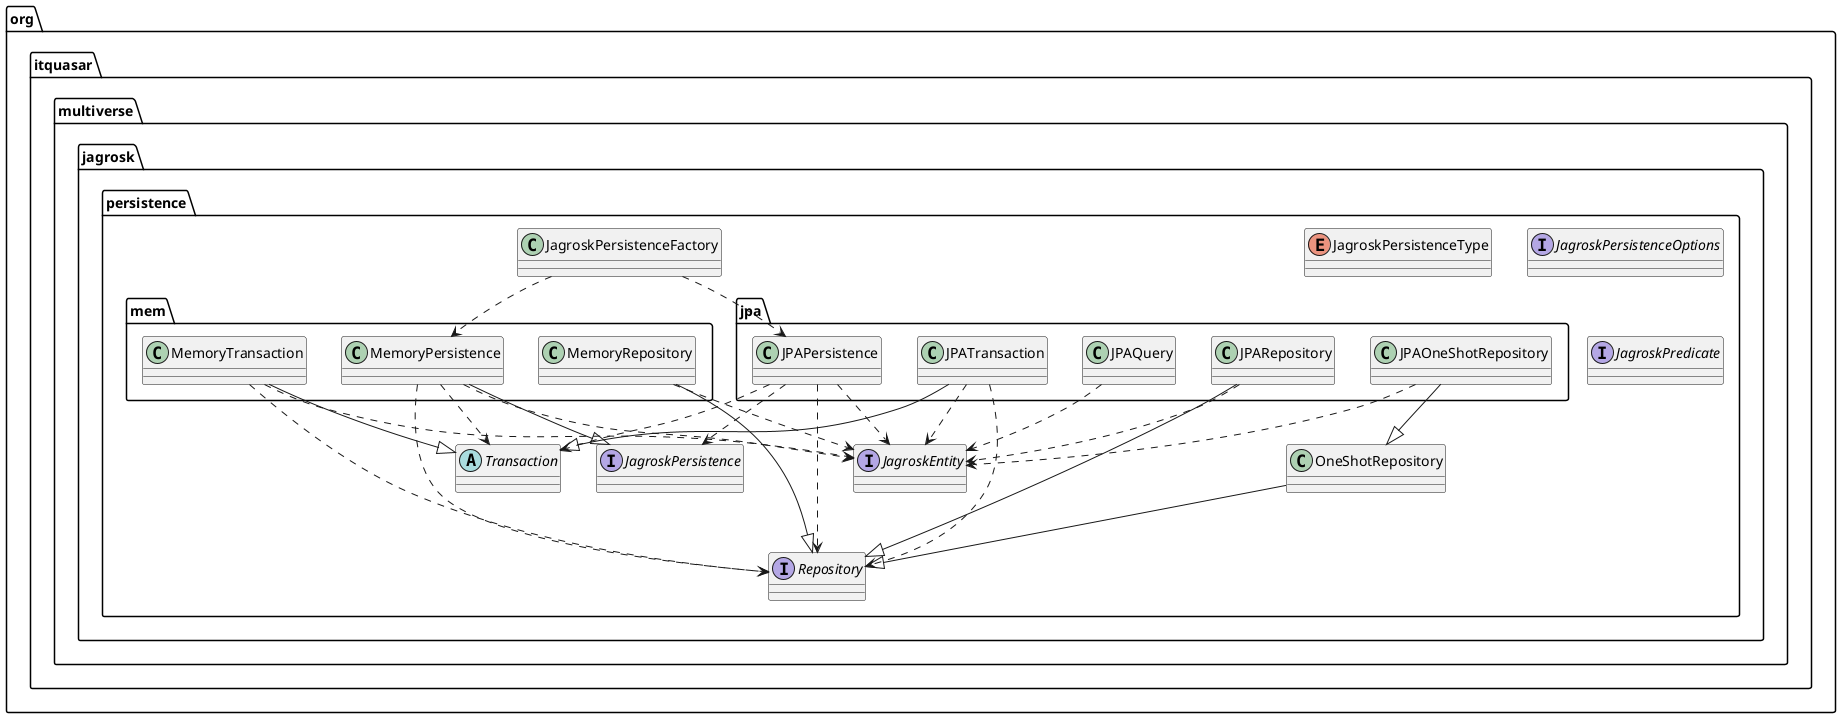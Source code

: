 @startuml
abstract class org.itquasar.multiverse.jagrosk.persistence.Transaction
class org.itquasar.multiverse.jagrosk.persistence.JagroskPersistenceFactory
class org.itquasar.multiverse.jagrosk.persistence.OneShotRepository
class org.itquasar.multiverse.jagrosk.persistence.jpa.JPAOneShotRepository
class org.itquasar.multiverse.jagrosk.persistence.jpa.JPAPersistence
class org.itquasar.multiverse.jagrosk.persistence.jpa.JPAQuery
class org.itquasar.multiverse.jagrosk.persistence.jpa.JPARepository
class org.itquasar.multiverse.jagrosk.persistence.jpa.JPATransaction
class org.itquasar.multiverse.jagrosk.persistence.mem.MemoryPersistence
class org.itquasar.multiverse.jagrosk.persistence.mem.MemoryRepository
class org.itquasar.multiverse.jagrosk.persistence.mem.MemoryTransaction
enum org.itquasar.multiverse.jagrosk.persistence.JagroskPersistenceType
interface org.itquasar.multiverse.jagrosk.persistence.JagroskEntity
interface org.itquasar.multiverse.jagrosk.persistence.JagroskPersistence
interface org.itquasar.multiverse.jagrosk.persistence.JagroskPersistenceOptions
interface org.itquasar.multiverse.jagrosk.persistence.JagroskPredicate
interface org.itquasar.multiverse.jagrosk.persistence.Repository
org.itquasar.multiverse.jagrosk.persistence.JagroskPersistenceFactory ..> org.itquasar.multiverse.jagrosk.persistence.jpa.JPAPersistence
org.itquasar.multiverse.jagrosk.persistence.JagroskPersistenceFactory ..> org.itquasar.multiverse.jagrosk.persistence.mem.MemoryPersistence
org.itquasar.multiverse.jagrosk.persistence.OneShotRepository --|> org.itquasar.multiverse.jagrosk.persistence.Repository
org.itquasar.multiverse.jagrosk.persistence.jpa.JPAOneShotRepository --|> org.itquasar.multiverse.jagrosk.persistence.OneShotRepository
org.itquasar.multiverse.jagrosk.persistence.jpa.JPAOneShotRepository ..> org.itquasar.multiverse.jagrosk.persistence.JagroskEntity
org.itquasar.multiverse.jagrosk.persistence.jpa.JPAPersistence ..> org.itquasar.multiverse.jagrosk.persistence.Transaction
org.itquasar.multiverse.jagrosk.persistence.jpa.JPAPersistence ..> org.itquasar.multiverse.jagrosk.persistence.JagroskEntity
org.itquasar.multiverse.jagrosk.persistence.jpa.JPAPersistence ..> org.itquasar.multiverse.jagrosk.persistence.JagroskPersistence
org.itquasar.multiverse.jagrosk.persistence.jpa.JPAPersistence ..> org.itquasar.multiverse.jagrosk.persistence.Repository
org.itquasar.multiverse.jagrosk.persistence.jpa.JPAQuery ..> org.itquasar.multiverse.jagrosk.persistence.JagroskEntity
org.itquasar.multiverse.jagrosk.persistence.jpa.JPARepository ..> org.itquasar.multiverse.jagrosk.persistence.JagroskEntity
org.itquasar.multiverse.jagrosk.persistence.jpa.JPARepository --|> org.itquasar.multiverse.jagrosk.persistence.Repository
org.itquasar.multiverse.jagrosk.persistence.jpa.JPATransaction --|> org.itquasar.multiverse.jagrosk.persistence.Transaction
org.itquasar.multiverse.jagrosk.persistence.jpa.JPATransaction ..> org.itquasar.multiverse.jagrosk.persistence.JagroskEntity
org.itquasar.multiverse.jagrosk.persistence.jpa.JPATransaction ..> org.itquasar.multiverse.jagrosk.persistence.Repository
org.itquasar.multiverse.jagrosk.persistence.mem.MemoryPersistence ..> org.itquasar.multiverse.jagrosk.persistence.Transaction
org.itquasar.multiverse.jagrosk.persistence.mem.MemoryPersistence ..> org.itquasar.multiverse.jagrosk.persistence.JagroskEntity
org.itquasar.multiverse.jagrosk.persistence.mem.MemoryPersistence --|> org.itquasar.multiverse.jagrosk.persistence.JagroskPersistence
org.itquasar.multiverse.jagrosk.persistence.mem.MemoryPersistence ..> org.itquasar.multiverse.jagrosk.persistence.Repository
org.itquasar.multiverse.jagrosk.persistence.mem.MemoryRepository ..> org.itquasar.multiverse.jagrosk.persistence.JagroskEntity
org.itquasar.multiverse.jagrosk.persistence.mem.MemoryRepository --|> org.itquasar.multiverse.jagrosk.persistence.Repository
org.itquasar.multiverse.jagrosk.persistence.mem.MemoryTransaction --|> org.itquasar.multiverse.jagrosk.persistence.Transaction
org.itquasar.multiverse.jagrosk.persistence.mem.MemoryTransaction ..> org.itquasar.multiverse.jagrosk.persistence.JagroskEntity
org.itquasar.multiverse.jagrosk.persistence.mem.MemoryTransaction ..> org.itquasar.multiverse.jagrosk.persistence.Repository
@enduml
